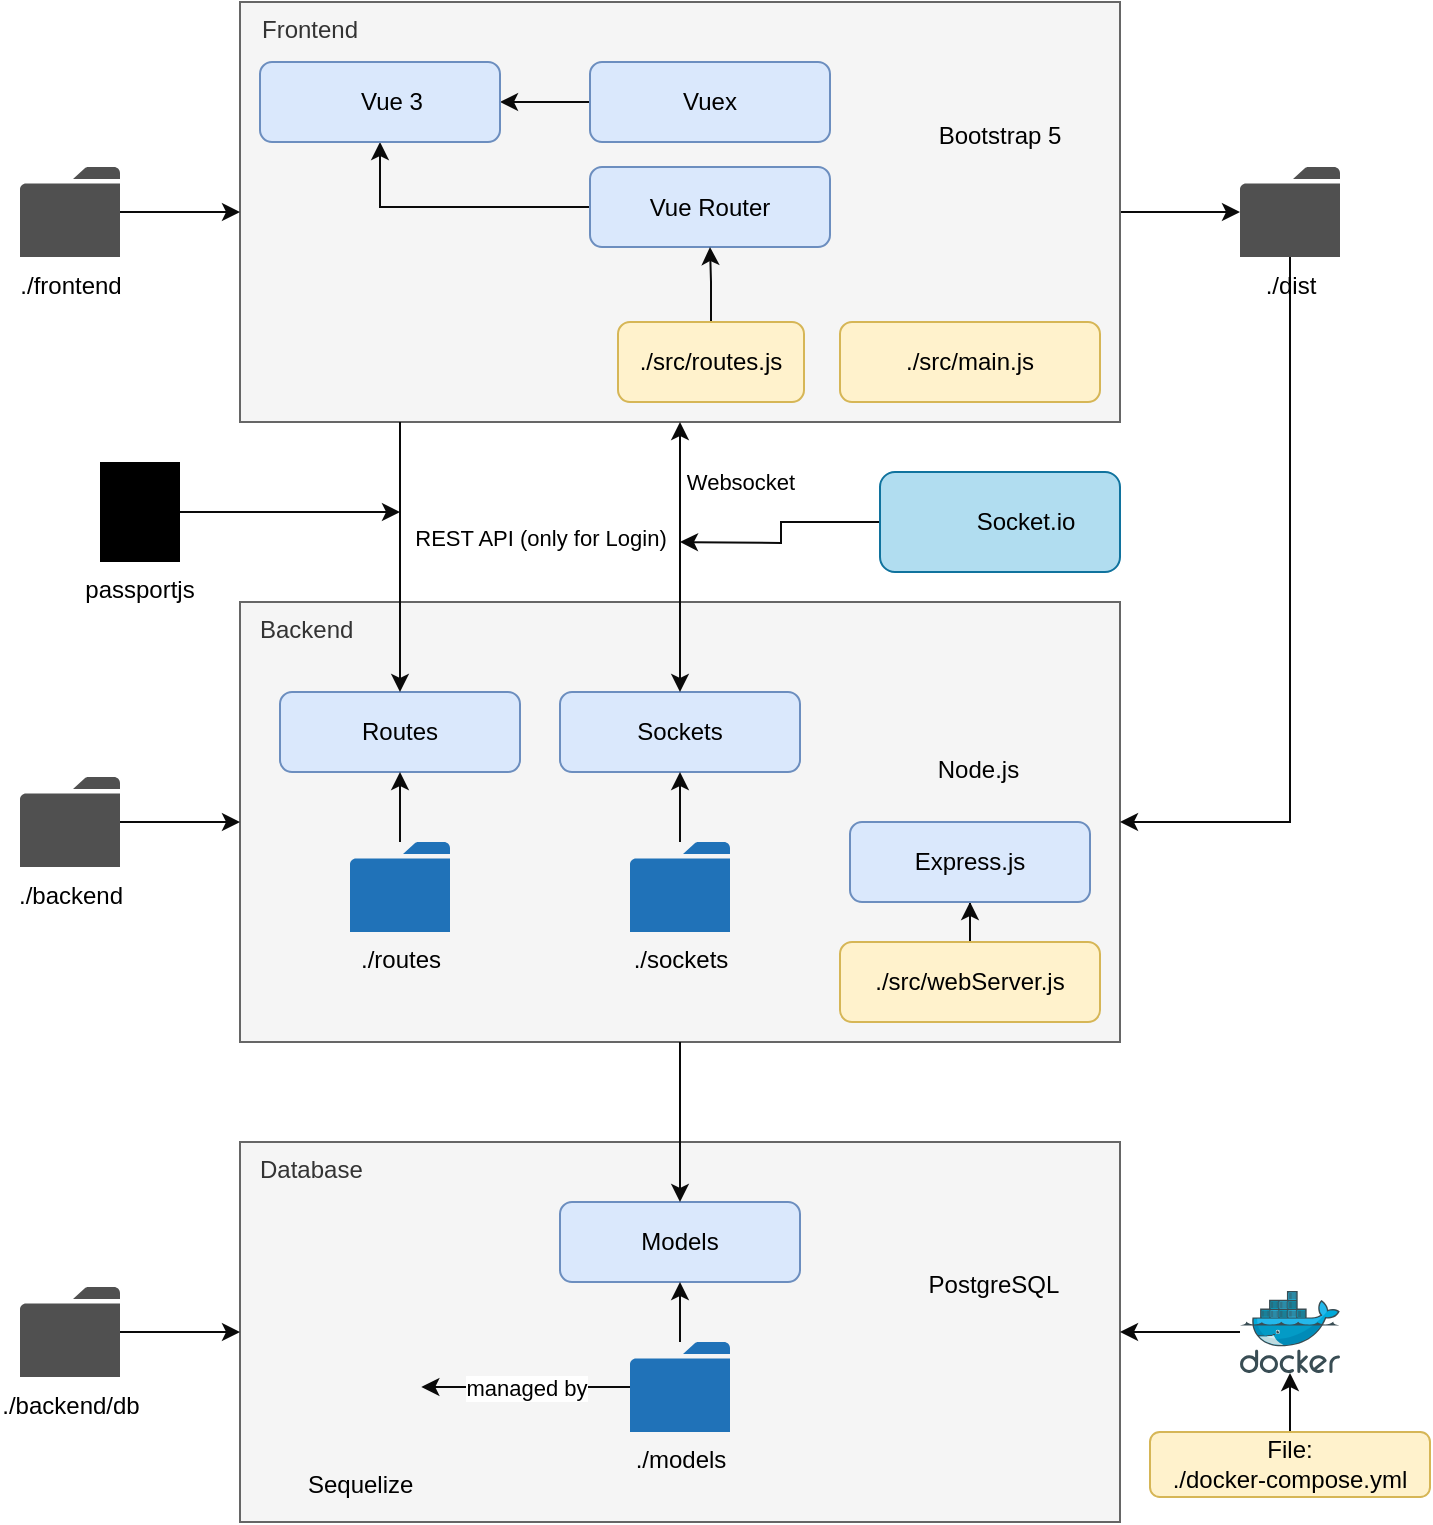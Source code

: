 <mxfile version="14.7.4" type="embed"><diagram id="_dS35BIV3Jq6pNmv8SHE" name="Architecture"><mxGraphModel dx="1061" dy="676" grid="1" gridSize="10" guides="1" tooltips="1" connect="1" arrows="1" fold="1" page="1" pageScale="1" pageWidth="850" pageHeight="1100" math="0" shadow="0"><root><mxCell id="2ggPfpL-Afl6c00kE8Ax-0"/><mxCell id="2ggPfpL-Afl6c00kE8Ax-1" parent="2ggPfpL-Afl6c00kE8Ax-0"/><mxCell id="kS74g8FhwI6yKb0_Vauk-11" style="edgeStyle=orthogonalEdgeStyle;rounded=0;orthogonalLoop=1;jettySize=auto;html=1;strokeColor=#0A0A0A;" edge="1" parent="2ggPfpL-Afl6c00kE8Ax-1" source="2ggPfpL-Afl6c00kE8Ax-2" target="kS74g8FhwI6yKb0_Vauk-0"><mxGeometry relative="1" as="geometry"/></mxCell><mxCell id="2ggPfpL-Afl6c00kE8Ax-2" value="Frontend" style="rounded=0;whiteSpace=wrap;html=1;horizontal=1;verticalAlign=top;labelPosition=center;verticalLabelPosition=middle;align=left;spacingLeft=9;fillColor=#f5f5f5;strokeColor=#666666;fontColor=#333333;" vertex="1" parent="2ggPfpL-Afl6c00kE8Ax-1"><mxGeometry x="190" y="180" width="440" height="210" as="geometry"/></mxCell><mxCell id="2ggPfpL-Afl6c00kE8Ax-4" value="Backend" style="rounded=0;whiteSpace=wrap;html=1;fillColor=#f5f5f5;strokeColor=#666666;fontColor=#333333;verticalAlign=top;align=left;spacingLeft=8;" vertex="1" parent="2ggPfpL-Afl6c00kE8Ax-1"><mxGeometry x="190" y="480" width="440" height="220" as="geometry"/></mxCell><mxCell id="N5250s3lBqCspk4wz-lg-5" style="edgeStyle=orthogonalEdgeStyle;rounded=0;orthogonalLoop=1;jettySize=auto;html=1;startArrow=none;startFill=0;strokeColor=#0A0A0A;" edge="1" parent="2ggPfpL-Afl6c00kE8Ax-1" source="VrSvi_pvZKBtnuMw0E94-0" target="Nktaw2pOceRUWdCU8n9d-0"><mxGeometry relative="1" as="geometry"/></mxCell><UserObject label="Vue Router" link="https://router.vuejs.org/" id="VrSvi_pvZKBtnuMw0E94-0"><mxCell style="rounded=1;whiteSpace=wrap;html=1;align=center;verticalAlign=middle;fillColor=#dae8fc;strokeColor=#6c8ebf;" vertex="1" parent="2ggPfpL-Afl6c00kE8Ax-1"><mxGeometry x="365" y="262.5" width="120" height="40" as="geometry"/></mxCell></UserObject><mxCell id="N5250s3lBqCspk4wz-lg-21" style="edgeStyle=orthogonalEdgeStyle;rounded=0;orthogonalLoop=1;jettySize=auto;html=1;startArrow=none;startFill=0;strokeColor=#0A0A0A;" edge="1" parent="2ggPfpL-Afl6c00kE8Ax-1" source="rL2IcUB-Ko3jyYURBDrE-0" target="VrSvi_pvZKBtnuMw0E94-0"><mxGeometry relative="1" as="geometry"/></mxCell><mxCell id="rL2IcUB-Ko3jyYURBDrE-0" value="./src/routes.js" style="whiteSpace=wrap;html=1;rounded=1;align=center;verticalAlign=middle;fillColor=#fff2cc;strokeColor=#d6b656;" vertex="1" parent="2ggPfpL-Afl6c00kE8Ax-1"><mxGeometry x="379" y="340" width="93" height="40" as="geometry"/></mxCell><mxCell id="N5250s3lBqCspk4wz-lg-15" style="edgeStyle=orthogonalEdgeStyle;rounded=0;orthogonalLoop=1;jettySize=auto;html=1;entryX=1;entryY=0.5;entryDx=0;entryDy=0;startArrow=none;startFill=0;strokeColor=#0A0A0A;" edge="1" parent="2ggPfpL-Afl6c00kE8Ax-1" source="kS74g8FhwI6yKb0_Vauk-0" target="2ggPfpL-Afl6c00kE8Ax-4"><mxGeometry relative="1" as="geometry"><Array as="points"><mxPoint x="715" y="590"/></Array></mxGeometry></mxCell><mxCell id="kS74g8FhwI6yKb0_Vauk-0" value="./dist" style="sketch=0;pointerEvents=1;shadow=0;dashed=0;html=1;strokeColor=none;fillColor=#505050;labelPosition=center;verticalLabelPosition=bottom;verticalAlign=top;outlineConnect=0;align=center;shape=mxgraph.office.concepts.folder;rounded=0;" vertex="1" parent="2ggPfpL-Afl6c00kE8Ax-1"><mxGeometry x="690" y="262.5" width="50" height="45" as="geometry"/></mxCell><mxCell id="kS74g8FhwI6yKb0_Vauk-4" style="edgeStyle=orthogonalEdgeStyle;rounded=0;orthogonalLoop=1;jettySize=auto;html=1;entryX=0;entryY=0.5;entryDx=0;entryDy=0;strokeColor=#0A0A0A;" edge="1" parent="2ggPfpL-Afl6c00kE8Ax-1" source="kS74g8FhwI6yKb0_Vauk-1" target="2ggPfpL-Afl6c00kE8Ax-2"><mxGeometry relative="1" as="geometry"/></mxCell><mxCell id="kS74g8FhwI6yKb0_Vauk-1" value="./frontend" style="sketch=0;pointerEvents=1;shadow=0;dashed=0;html=1;strokeColor=none;fillColor=#505050;labelPosition=center;verticalLabelPosition=bottom;verticalAlign=top;outlineConnect=0;align=center;shape=mxgraph.office.concepts.folder;rounded=0;" vertex="1" parent="2ggPfpL-Afl6c00kE8Ax-1"><mxGeometry x="80" y="262.5" width="50" height="45" as="geometry"/></mxCell><mxCell id="N5250s3lBqCspk4wz-lg-1" style="edgeStyle=orthogonalEdgeStyle;rounded=0;orthogonalLoop=1;jettySize=auto;html=1;startArrow=none;startFill=0;strokeColor=#0A0A0A;" edge="1" parent="2ggPfpL-Afl6c00kE8Ax-1" source="N_15dw66UlZOlsOzgBYS-0"><mxGeometry relative="1" as="geometry"><mxPoint x="410" y="450" as="targetPoint"/></mxGeometry></mxCell><mxCell id="N5250s3lBqCspk4wz-lg-0" value="./src/main.js" style="whiteSpace=wrap;html=1;rounded=1;align=center;verticalAlign=middle;fillColor=#fff2cc;strokeColor=#d6b656;" vertex="1" parent="2ggPfpL-Afl6c00kE8Ax-1"><mxGeometry x="490" y="340" width="130" height="40" as="geometry"/></mxCell><mxCell id="N5250s3lBqCspk4wz-lg-4" style="edgeStyle=orthogonalEdgeStyle;rounded=0;orthogonalLoop=1;jettySize=auto;html=1;entryX=1;entryY=0.5;entryDx=0;entryDy=0;startArrow=none;startFill=0;strokeColor=#0A0A0A;" edge="1" parent="2ggPfpL-Afl6c00kE8Ax-1" source="N5250s3lBqCspk4wz-lg-2" target="Nktaw2pOceRUWdCU8n9d-0"><mxGeometry relative="1" as="geometry"/></mxCell><UserObject label="Vuex" link="https://vuex.vuejs.org/" id="N5250s3lBqCspk4wz-lg-2"><mxCell style="rounded=1;whiteSpace=wrap;html=1;align=center;verticalAlign=middle;fillColor=#dae8fc;strokeColor=#6c8ebf;" vertex="1" parent="2ggPfpL-Afl6c00kE8Ax-1"><mxGeometry x="365" y="210" width="120" height="40" as="geometry"/></mxCell></UserObject><UserObject label="Bootstrap 5" link="https://getbootstrap.com/" id="N5250s3lBqCspk4wz-lg-7"><mxCell style="shape=image;verticalLabelPosition=bottom;labelBackgroundColor=none;verticalAlign=top;aspect=fixed;imageAspect=0;image=https://getbootstrap.com/docs/5.2/assets/brand/bootstrap-logo-shadow.png;" vertex="1" parent="2ggPfpL-Afl6c00kE8Ax-1"><mxGeometry x="550" y="200" width="40" height="33" as="geometry"/></mxCell></UserObject><mxCell id="N5250s3lBqCspk4wz-lg-13" value="" style="group" vertex="1" connectable="0" parent="2ggPfpL-Afl6c00kE8Ax-1"><mxGeometry x="200" y="210" width="120" height="40" as="geometry"/></mxCell><UserObject label="Vue 3" link="https://vuejs.org/" id="Nktaw2pOceRUWdCU8n9d-0"><mxCell style="rounded=1;whiteSpace=wrap;html=1;align=center;verticalAlign=middle;fillColor=#dae8fc;strokeColor=#6c8ebf;spacingLeft=12;" vertex="1" parent="N5250s3lBqCspk4wz-lg-13"><mxGeometry width="120" height="40" as="geometry"/></mxCell></UserObject><mxCell id="N5250s3lBqCspk4wz-lg-11" value="" style="shape=image;verticalLabelPosition=bottom;labelBackgroundColor=#ffffff;verticalAlign=top;aspect=fixed;imageAspect=0;image=https://v2.vuejs.org/images/logo.svg;" vertex="1" parent="N5250s3lBqCspk4wz-lg-13"><mxGeometry x="15" y="7.5" width="28.83" height="25" as="geometry"/></mxCell><mxCell id="N5250s3lBqCspk4wz-lg-14" value="" style="group" vertex="1" connectable="0" parent="2ggPfpL-Afl6c00kE8Ax-1"><mxGeometry x="510" y="415" width="120" height="50" as="geometry"/></mxCell><UserObject label="Socket.io" link="https://socket.io/" id="N_15dw66UlZOlsOzgBYS-0"><mxCell style="rounded=1;whiteSpace=wrap;html=1;fillColor=#b1ddf0;strokeColor=#10739e;spacingLeft=26;" vertex="1" parent="N5250s3lBqCspk4wz-lg-14"><mxGeometry width="120" height="50" as="geometry"/></mxCell></UserObject><mxCell id="N5250s3lBqCspk4wz-lg-12" value="" style="shape=image;verticalLabelPosition=bottom;labelBackgroundColor=#ffffff;verticalAlign=top;aspect=fixed;imageAspect=0;image=https://socket.io/images/logo.svg;" vertex="1" parent="N5250s3lBqCspk4wz-lg-14"><mxGeometry x="10" y="10" width="30" height="30" as="geometry"/></mxCell><UserObject label="Node.js" link="https://nodejs.org/en/" id="N5250s3lBqCspk4wz-lg-16"><mxCell style="shape=image;verticalLabelPosition=bottom;labelBackgroundColor=none;verticalAlign=top;aspect=fixed;imageAspect=0;image=https://upload.wikimedia.org/wikipedia/commons/thumb/d/d9/Node.js_logo.svg/150px-Node.js_logo.svg.png;" vertex="1" parent="2ggPfpL-Afl6c00kE8Ax-1"><mxGeometry x="518.48" y="500" width="81.52" height="50" as="geometry"/></mxCell></UserObject><mxCell id="N5250s3lBqCspk4wz-lg-22" value="" style="edgeStyle=orthogonalEdgeStyle;rounded=0;orthogonalLoop=1;jettySize=auto;html=1;startArrow=none;startFill=0;strokeColor=#0A0A0A;" edge="1" parent="2ggPfpL-Afl6c00kE8Ax-1" source="N5250s3lBqCspk4wz-lg-17" target="2ggPfpL-Afl6c00kE8Ax-4"><mxGeometry relative="1" as="geometry"/></mxCell><mxCell id="N5250s3lBqCspk4wz-lg-17" value="./backend" style="sketch=0;pointerEvents=1;shadow=0;dashed=0;html=1;strokeColor=none;fillColor=#505050;labelPosition=center;verticalLabelPosition=bottom;verticalAlign=top;outlineConnect=0;align=center;shape=mxgraph.office.concepts.folder;rounded=0;" vertex="1" parent="2ggPfpL-Afl6c00kE8Ax-1"><mxGeometry x="80" y="567.5" width="50" height="45" as="geometry"/></mxCell><mxCell id="N5250s3lBqCspk4wz-lg-33" style="edgeStyle=orthogonalEdgeStyle;rounded=0;orthogonalLoop=1;jettySize=auto;html=1;startArrow=none;startFill=0;strokeColor=#0A0A0A;" edge="1" parent="2ggPfpL-Afl6c00kE8Ax-1" source="N5250s3lBqCspk4wz-lg-23" target="N5250s3lBqCspk4wz-lg-32"><mxGeometry relative="1" as="geometry"/></mxCell><mxCell id="N5250s3lBqCspk4wz-lg-23" value="./src/webServer.js" style="whiteSpace=wrap;html=1;rounded=1;align=center;verticalAlign=middle;fillColor=#fff2cc;strokeColor=#d6b656;" vertex="1" parent="2ggPfpL-Afl6c00kE8Ax-1"><mxGeometry x="490" y="650" width="130" height="40" as="geometry"/></mxCell><UserObject label="Routes" id="N5250s3lBqCspk4wz-lg-24"><mxCell style="rounded=1;whiteSpace=wrap;html=1;align=center;verticalAlign=middle;fillColor=#dae8fc;strokeColor=#6c8ebf;" vertex="1" parent="2ggPfpL-Afl6c00kE8Ax-1"><mxGeometry x="210" y="525" width="120" height="40" as="geometry"/></mxCell></UserObject><mxCell id="kS74g8FhwI6yKb0_Vauk-13" value="REST API (only for Login)" style="edgeStyle=orthogonalEdgeStyle;rounded=0;orthogonalLoop=1;jettySize=auto;html=1;strokeColor=#0A0A0A;entryX=0.5;entryY=0;entryDx=0;entryDy=0;" edge="1" parent="2ggPfpL-Afl6c00kE8Ax-1" source="2ggPfpL-Afl6c00kE8Ax-2" target="N5250s3lBqCspk4wz-lg-24"><mxGeometry x="-0.143" y="70" relative="1" as="geometry"><mxPoint x="220" y="440" as="targetPoint"/><Array as="points"><mxPoint x="270" y="510"/></Array><mxPoint as="offset"/></mxGeometry></mxCell><mxCell id="N5250s3lBqCspk4wz-lg-28" value="" style="edgeStyle=orthogonalEdgeStyle;rounded=0;orthogonalLoop=1;jettySize=auto;html=1;startArrow=none;startFill=0;strokeColor=#0A0A0A;" edge="1" parent="2ggPfpL-Afl6c00kE8Ax-1" source="N5250s3lBqCspk4wz-lg-27" target="N5250s3lBqCspk4wz-lg-24"><mxGeometry relative="1" as="geometry"/></mxCell><mxCell id="N5250s3lBqCspk4wz-lg-27" value="./routes" style="pointerEvents=1;shadow=0;dashed=0;html=1;strokeColor=none;labelPosition=center;verticalLabelPosition=bottom;verticalAlign=top;outlineConnect=0;align=center;shape=mxgraph.office.concepts.folder;fillColor=#2072B8;labelBackgroundColor=none;" vertex="1" parent="2ggPfpL-Afl6c00kE8Ax-1"><mxGeometry x="245" y="600" width="50" height="45" as="geometry"/></mxCell><UserObject label="Sockets" id="N5250s3lBqCspk4wz-lg-29"><mxCell style="rounded=1;whiteSpace=wrap;html=1;align=center;verticalAlign=middle;fillColor=#dae8fc;strokeColor=#6c8ebf;" vertex="1" parent="2ggPfpL-Afl6c00kE8Ax-1"><mxGeometry x="350" y="525" width="120" height="40" as="geometry"/></mxCell></UserObject><mxCell id="N5250s3lBqCspk4wz-lg-31" value="" style="edgeStyle=orthogonalEdgeStyle;rounded=0;orthogonalLoop=1;jettySize=auto;html=1;startArrow=none;startFill=0;strokeColor=#0A0A0A;" edge="1" parent="2ggPfpL-Afl6c00kE8Ax-1" source="N5250s3lBqCspk4wz-lg-30" target="N5250s3lBqCspk4wz-lg-29"><mxGeometry relative="1" as="geometry"/></mxCell><mxCell id="N5250s3lBqCspk4wz-lg-30" value="./sockets" style="pointerEvents=1;shadow=0;dashed=0;html=1;strokeColor=none;labelPosition=center;verticalLabelPosition=bottom;verticalAlign=top;outlineConnect=0;align=center;shape=mxgraph.office.concepts.folder;fillColor=#2072B8;labelBackgroundColor=none;" vertex="1" parent="2ggPfpL-Afl6c00kE8Ax-1"><mxGeometry x="385" y="600" width="50" height="45" as="geometry"/></mxCell><mxCell id="kS74g8FhwI6yKb0_Vauk-14" value="Websocket" style="edgeStyle=orthogonalEdgeStyle;rounded=0;orthogonalLoop=1;jettySize=auto;html=1;strokeColor=#0A0A0A;startArrow=classic;startFill=1;entryX=0.5;entryY=0;entryDx=0;entryDy=0;" edge="1" parent="2ggPfpL-Afl6c00kE8Ax-1" source="2ggPfpL-Afl6c00kE8Ax-2" target="N5250s3lBqCspk4wz-lg-29"><mxGeometry x="-0.556" y="30" relative="1" as="geometry"><Array as="points"><mxPoint x="410" y="460"/><mxPoint x="410" y="460"/></Array><mxPoint as="offset"/></mxGeometry></mxCell><UserObject label="Express.js" link="https://expressjs.com/de/" id="N5250s3lBqCspk4wz-lg-32"><mxCell style="rounded=1;whiteSpace=wrap;html=1;align=center;verticalAlign=middle;fillColor=#dae8fc;strokeColor=#6c8ebf;" vertex="1" parent="2ggPfpL-Afl6c00kE8Ax-1"><mxGeometry x="495" y="590" width="120" height="40" as="geometry"/></mxCell></UserObject><mxCell id="N5250s3lBqCspk4wz-lg-35" style="edgeStyle=orthogonalEdgeStyle;rounded=0;orthogonalLoop=1;jettySize=auto;html=1;startArrow=none;startFill=0;strokeColor=#0A0A0A;" edge="1" parent="2ggPfpL-Afl6c00kE8Ax-1" source="N5250s3lBqCspk4wz-lg-34"><mxGeometry relative="1" as="geometry"><mxPoint x="270" y="435" as="targetPoint"/></mxGeometry></mxCell><UserObject label="passportjs" link="https://www.passportjs.org/" id="N5250s3lBqCspk4wz-lg-34"><mxCell style="shape=image;verticalLabelPosition=bottom;labelBackgroundColor=none;verticalAlign=top;aspect=fixed;imageAspect=0;image=https://www.passportjs.org/images/logo.svg;imageBackground=#000000;" vertex="1" parent="2ggPfpL-Afl6c00kE8Ax-1"><mxGeometry x="120" y="410" width="40" height="50" as="geometry"/></mxCell></UserObject><mxCell id="N5250s3lBqCspk4wz-lg-36" value="Database" style="rounded=0;whiteSpace=wrap;html=1;fillColor=#f5f5f5;strokeColor=#666666;fontColor=#333333;verticalAlign=top;align=left;spacingLeft=8;" vertex="1" parent="2ggPfpL-Afl6c00kE8Ax-1"><mxGeometry x="190" y="750" width="440" height="190" as="geometry"/></mxCell><UserObject label="PostgreSQL" link="https://www.postgresql.org/" id="N5250s3lBqCspk4wz-lg-38"><mxCell style="shape=image;verticalLabelPosition=bottom;labelBackgroundColor=none;verticalAlign=top;aspect=fixed;imageAspect=0;image=https://upload.wikimedia.org/wikipedia/commons/thumb/2/29/Postgresql_elephant.svg/640px-Postgresql_elephant.svg.png;" vertex="1" parent="2ggPfpL-Afl6c00kE8Ax-1"><mxGeometry x="543.96" y="760" width="46.04" height="47.5" as="geometry"/></mxCell></UserObject><mxCell id="N5250s3lBqCspk4wz-lg-40" value="" style="edgeStyle=orthogonalEdgeStyle;rounded=0;orthogonalLoop=1;jettySize=auto;html=1;startArrow=none;startFill=0;strokeColor=#0A0A0A;" edge="1" parent="2ggPfpL-Afl6c00kE8Ax-1" source="N5250s3lBqCspk4wz-lg-39" target="N5250s3lBqCspk4wz-lg-36"><mxGeometry relative="1" as="geometry"/></mxCell><mxCell id="N5250s3lBqCspk4wz-lg-39" value="./backend/db" style="sketch=0;pointerEvents=1;shadow=0;dashed=0;html=1;strokeColor=none;fillColor=#505050;labelPosition=center;verticalLabelPosition=bottom;verticalAlign=top;outlineConnect=0;align=center;shape=mxgraph.office.concepts.folder;rounded=0;" vertex="1" parent="2ggPfpL-Afl6c00kE8Ax-1"><mxGeometry x="80" y="822.5" width="50" height="45" as="geometry"/></mxCell><UserObject label="Sequelize" link="https://sequelize.org/" id="N5250s3lBqCspk4wz-lg-41"><mxCell style="shape=image;verticalLabelPosition=bottom;labelBackgroundColor=none;verticalAlign=top;aspect=fixed;imageAspect=0;image=https://sequelize.org/img/logo.svg;" vertex="1" parent="2ggPfpL-Afl6c00kE8Ax-1"><mxGeometry x="220.0" y="837.5" width="60.66" height="70" as="geometry"/></mxCell></UserObject><UserObject label="Models" id="N5250s3lBqCspk4wz-lg-42"><mxCell style="rounded=1;whiteSpace=wrap;html=1;align=center;verticalAlign=middle;fillColor=#dae8fc;strokeColor=#6c8ebf;" vertex="1" parent="2ggPfpL-Afl6c00kE8Ax-1"><mxGeometry x="350" y="780" width="120" height="40" as="geometry"/></mxCell></UserObject><mxCell id="N5250s3lBqCspk4wz-lg-43" style="edgeStyle=orthogonalEdgeStyle;rounded=0;orthogonalLoop=1;jettySize=auto;html=1;entryX=0.5;entryY=0;entryDx=0;entryDy=0;startArrow=none;startFill=0;strokeColor=#0A0A0A;" edge="1" parent="2ggPfpL-Afl6c00kE8Ax-1" source="2ggPfpL-Afl6c00kE8Ax-4" target="N5250s3lBqCspk4wz-lg-42"><mxGeometry relative="1" as="geometry"/></mxCell><mxCell id="N5250s3lBqCspk4wz-lg-49" value="" style="edgeStyle=orthogonalEdgeStyle;rounded=0;orthogonalLoop=1;jettySize=auto;html=1;startArrow=none;startFill=0;strokeColor=#0A0A0A;" edge="1" parent="2ggPfpL-Afl6c00kE8Ax-1" source="N5250s3lBqCspk4wz-lg-44" target="N5250s3lBqCspk4wz-lg-42"><mxGeometry relative="1" as="geometry"/></mxCell><mxCell id="N5250s3lBqCspk4wz-lg-51" value="managed by" style="edgeStyle=orthogonalEdgeStyle;rounded=0;orthogonalLoop=1;jettySize=auto;html=1;startArrow=none;startFill=0;strokeColor=#0A0A0A;" edge="1" parent="2ggPfpL-Afl6c00kE8Ax-1" source="N5250s3lBqCspk4wz-lg-44" target="N5250s3lBqCspk4wz-lg-41"><mxGeometry relative="1" as="geometry"/></mxCell><mxCell id="N5250s3lBqCspk4wz-lg-44" value="./models" style="pointerEvents=1;shadow=0;dashed=0;html=1;strokeColor=none;labelPosition=center;verticalLabelPosition=bottom;verticalAlign=top;outlineConnect=0;align=center;shape=mxgraph.office.concepts.folder;fillColor=#2072B8;labelBackgroundColor=none;" vertex="1" parent="2ggPfpL-Afl6c00kE8Ax-1"><mxGeometry x="385" y="850" width="50" height="45" as="geometry"/></mxCell><mxCell id="IhYv3Ip5JcDxHcqgtJNI-1" value="" style="edgeStyle=orthogonalEdgeStyle;rounded=0;orthogonalLoop=1;jettySize=auto;html=1;startArrow=none;startFill=0;strokeColor=#0A0A0A;" edge="1" parent="2ggPfpL-Afl6c00kE8Ax-1" source="IhYv3Ip5JcDxHcqgtJNI-0" target="N5250s3lBqCspk4wz-lg-36"><mxGeometry relative="1" as="geometry"/></mxCell><mxCell id="IhYv3Ip5JcDxHcqgtJNI-0" value="" style="sketch=0;aspect=fixed;html=1;points=[];align=center;image;fontSize=12;image=img/lib/mscae/Docker.svg;rounded=0;" vertex="1" parent="2ggPfpL-Afl6c00kE8Ax-1"><mxGeometry x="690" y="824.5" width="50" height="41" as="geometry"/></mxCell><mxCell id="kTW0Jyxsp5N4tbLSN2_u-1" value="" style="edgeStyle=orthogonalEdgeStyle;rounded=0;orthogonalLoop=1;jettySize=auto;html=1;startArrow=none;startFill=0;strokeColor=#0A0A0A;" edge="1" parent="2ggPfpL-Afl6c00kE8Ax-1" source="kTW0Jyxsp5N4tbLSN2_u-0" target="IhYv3Ip5JcDxHcqgtJNI-0"><mxGeometry relative="1" as="geometry"/></mxCell><mxCell id="kTW0Jyxsp5N4tbLSN2_u-0" value="File:&lt;br&gt;./docker-compose.yml" style="whiteSpace=wrap;html=1;rounded=1;align=center;verticalAlign=middle;fillColor=#fff2cc;strokeColor=#d6b656;" vertex="1" parent="2ggPfpL-Afl6c00kE8Ax-1"><mxGeometry x="645" y="895" width="140" height="32.5" as="geometry"/></mxCell></root></mxGraphModel></diagram></mxfile>